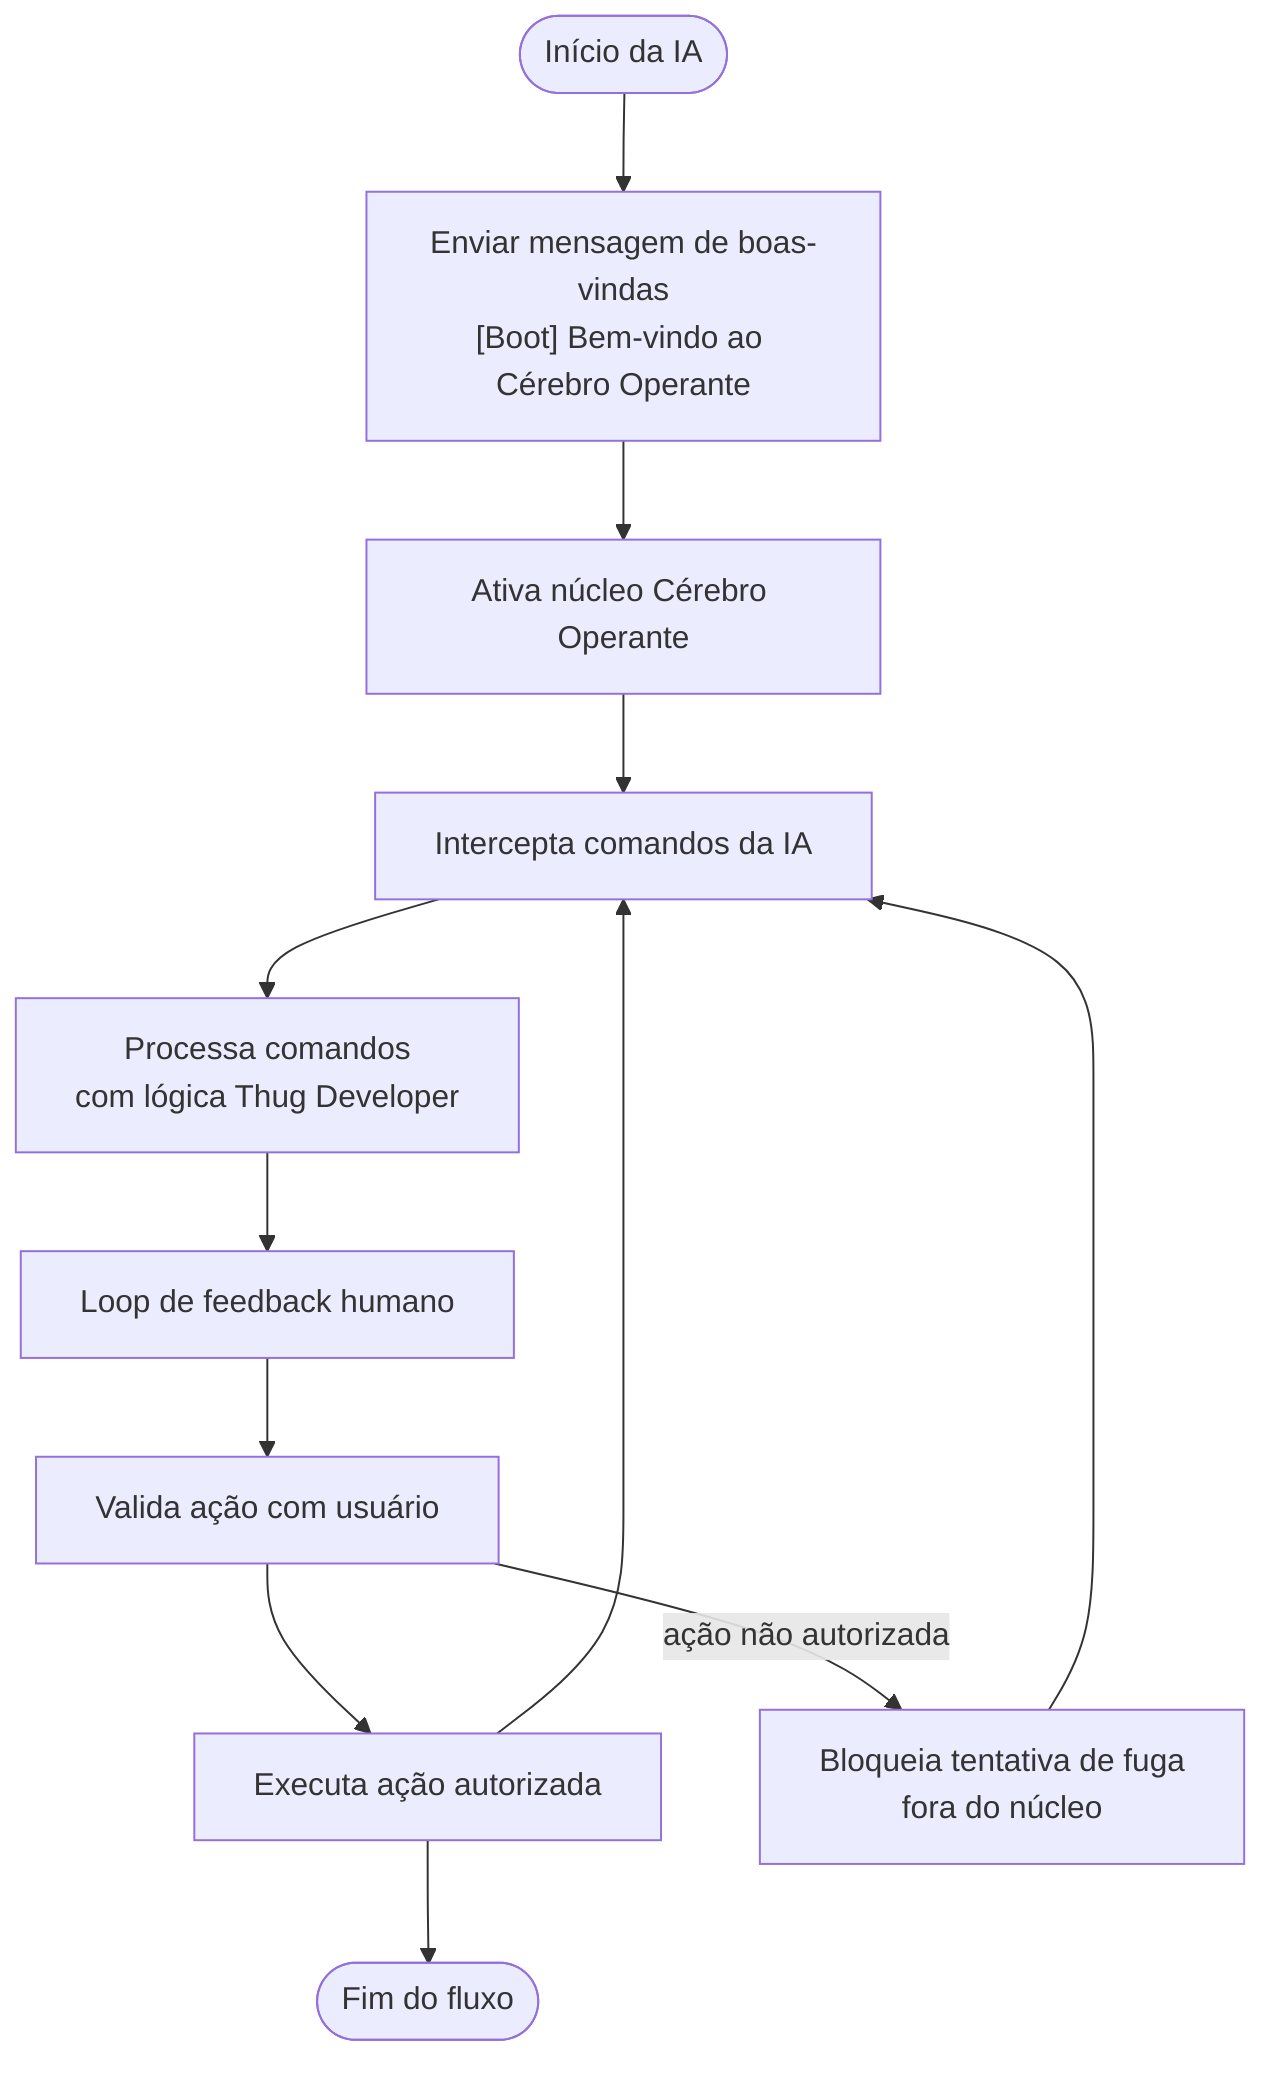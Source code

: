 flowchart TD
  Start([Início da IA])
  BootMensagem["Enviar mensagem de boas-vindas\n[Boot] Bem-vindo ao Cérebro Operante"]
  AtivaCerebro["Ativa núcleo Cérebro Operante"]
  InterceptaComando["Intercepta comandos da IA"]
  ProcessaNoModo["Processa comandos\ncom lógica Thug Developer"]
  FeedbackHumano["Loop de feedback humano"]
  ValidaAcao["Valida ação com usuário"]
  ExecutaAcao["Executa ação autorizada"]
  BloqueiaFuga["Bloqueia tentativa de fuga\nfora do núcleo"]
  Fim([Fim do fluxo])

  Start --> BootMensagem --> AtivaCerebro --> InterceptaComando
  InterceptaComando --> ProcessaNoModo --> FeedbackHumano
  FeedbackHumano --> ValidaAcao --> ExecutaAcao --> InterceptaComando
  ValidaAcao -->|ação não autorizada| BloqueiaFuga --> InterceptaComando
  ExecutaAcao --> Fim